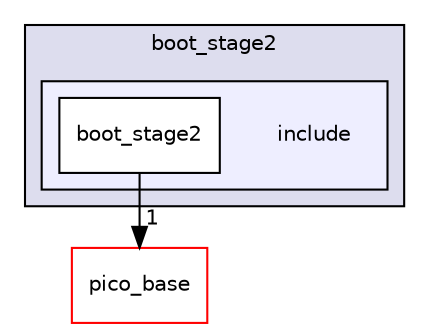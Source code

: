 digraph "boot_stage2/include" {
  compound=true
  node [ fontsize="10", fontname="Helvetica"];
  edge [ labelfontsize="10", labelfontname="Helvetica"];
  subgraph clusterdir_8beb96ca2568d9c94d4db768d5c65d79 {
    graph [ bgcolor="#ddddee", pencolor="black", label="boot_stage2" fontname="Helvetica", fontsize="10", URL="dir_8beb96ca2568d9c94d4db768d5c65d79.html"]
  subgraph clusterdir_fad29f346887ca364acecfa86a05b657 {
    graph [ bgcolor="#eeeeff", pencolor="black", label="" URL="dir_fad29f346887ca364acecfa86a05b657.html"];
    dir_fad29f346887ca364acecfa86a05b657 [shape=plaintext label="include"];
    dir_1316766fbb43261cd62192a5eefe484e [shape=box label="boot_stage2" color="black" fillcolor="white" style="filled" URL="dir_1316766fbb43261cd62192a5eefe484e.html"];
  }
  }
  dir_ee4ba4c32933fd9d1c9bce216e67756d [shape=box label="pico_base" fillcolor="white" style="filled" color="red" URL="dir_ee4ba4c32933fd9d1c9bce216e67756d.html"];
  dir_1316766fbb43261cd62192a5eefe484e->dir_ee4ba4c32933fd9d1c9bce216e67756d [headlabel="1", labeldistance=1.5 headhref="dir_000012_000007.html"];
}
